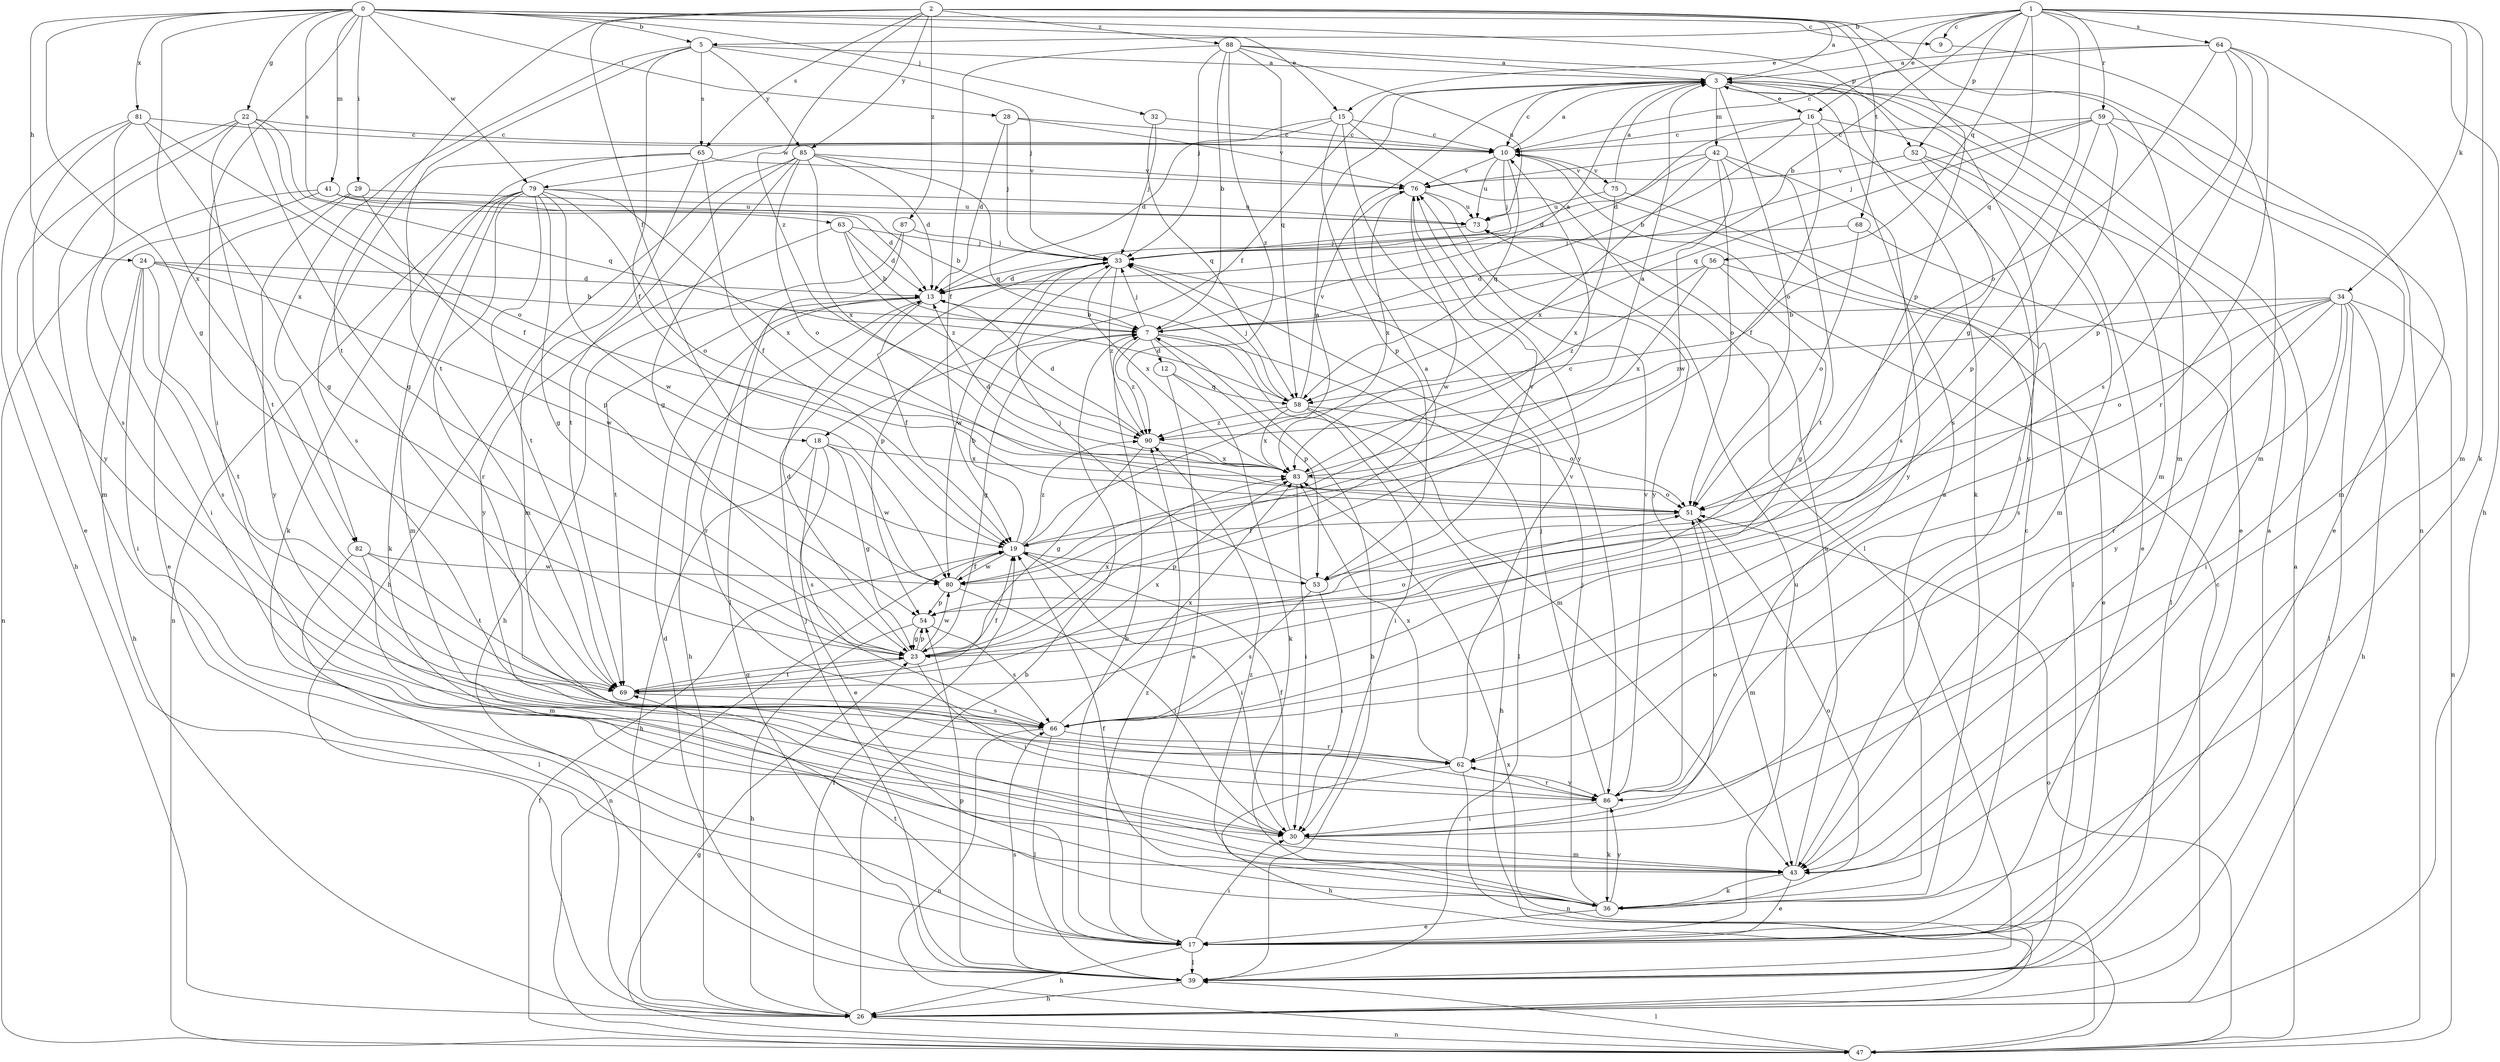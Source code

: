 strict digraph  {
0;
1;
2;
3;
5;
7;
9;
10;
12;
13;
15;
16;
17;
18;
19;
22;
23;
24;
26;
28;
29;
30;
32;
33;
34;
36;
39;
41;
42;
43;
47;
51;
52;
53;
54;
56;
58;
59;
62;
63;
64;
65;
66;
68;
69;
73;
75;
76;
79;
80;
81;
82;
83;
85;
86;
87;
88;
90;
0 -> 5  [label=b];
0 -> 9  [label=c];
0 -> 15  [label=e];
0 -> 22  [label=g];
0 -> 23  [label=g];
0 -> 24  [label=h];
0 -> 28  [label=i];
0 -> 29  [label=i];
0 -> 30  [label=i];
0 -> 32  [label=j];
0 -> 41  [label=m];
0 -> 52  [label=p];
0 -> 63  [label=s];
0 -> 79  [label=w];
0 -> 81  [label=x];
0 -> 82  [label=x];
1 -> 5  [label=b];
1 -> 7  [label=b];
1 -> 9  [label=c];
1 -> 15  [label=e];
1 -> 16  [label=e];
1 -> 23  [label=g];
1 -> 26  [label=h];
1 -> 34  [label=k];
1 -> 36  [label=k];
1 -> 52  [label=p];
1 -> 56  [label=q];
1 -> 58  [label=q];
1 -> 59  [label=r];
1 -> 64  [label=s];
2 -> 3  [label=a];
2 -> 18  [label=f];
2 -> 47  [label=n];
2 -> 53  [label=p];
2 -> 65  [label=s];
2 -> 68  [label=t];
2 -> 69  [label=t];
2 -> 85  [label=y];
2 -> 87  [label=z];
2 -> 88  [label=z];
2 -> 90  [label=z];
3 -> 10  [label=c];
3 -> 16  [label=e];
3 -> 18  [label=f];
3 -> 30  [label=i];
3 -> 36  [label=k];
3 -> 42  [label=m];
3 -> 43  [label=m];
3 -> 51  [label=o];
5 -> 3  [label=a];
5 -> 19  [label=f];
5 -> 33  [label=j];
5 -> 65  [label=s];
5 -> 69  [label=t];
5 -> 82  [label=x];
5 -> 85  [label=y];
7 -> 3  [label=a];
7 -> 12  [label=d];
7 -> 23  [label=g];
7 -> 33  [label=j];
7 -> 39  [label=l];
7 -> 43  [label=m];
7 -> 53  [label=p];
7 -> 90  [label=z];
9 -> 43  [label=m];
10 -> 3  [label=a];
10 -> 33  [label=j];
10 -> 58  [label=q];
10 -> 73  [label=u];
10 -> 75  [label=v];
10 -> 76  [label=v];
12 -> 17  [label=e];
12 -> 36  [label=k];
12 -> 58  [label=q];
13 -> 7  [label=b];
13 -> 19  [label=f];
13 -> 26  [label=h];
13 -> 62  [label=r];
13 -> 69  [label=t];
15 -> 10  [label=c];
15 -> 13  [label=d];
15 -> 39  [label=l];
15 -> 53  [label=p];
15 -> 79  [label=w];
15 -> 86  [label=y];
16 -> 7  [label=b];
16 -> 10  [label=c];
16 -> 13  [label=d];
16 -> 17  [label=e];
16 -> 19  [label=f];
16 -> 86  [label=y];
17 -> 7  [label=b];
17 -> 26  [label=h];
17 -> 30  [label=i];
17 -> 39  [label=l];
17 -> 69  [label=t];
17 -> 73  [label=u];
17 -> 90  [label=z];
18 -> 17  [label=e];
18 -> 23  [label=g];
18 -> 26  [label=h];
18 -> 66  [label=s];
18 -> 80  [label=w];
18 -> 83  [label=x];
19 -> 3  [label=a];
19 -> 7  [label=b];
19 -> 30  [label=i];
19 -> 47  [label=n];
19 -> 53  [label=p];
19 -> 80  [label=w];
19 -> 90  [label=z];
22 -> 10  [label=c];
22 -> 17  [label=e];
22 -> 23  [label=g];
22 -> 43  [label=m];
22 -> 51  [label=o];
22 -> 58  [label=q];
22 -> 69  [label=t];
23 -> 3  [label=a];
23 -> 13  [label=d];
23 -> 30  [label=i];
23 -> 51  [label=o];
23 -> 54  [label=p];
23 -> 69  [label=t];
23 -> 80  [label=w];
23 -> 83  [label=x];
24 -> 7  [label=b];
24 -> 13  [label=d];
24 -> 26  [label=h];
24 -> 30  [label=i];
24 -> 66  [label=s];
24 -> 69  [label=t];
24 -> 80  [label=w];
26 -> 7  [label=b];
26 -> 10  [label=c];
26 -> 19  [label=f];
26 -> 47  [label=n];
28 -> 10  [label=c];
28 -> 13  [label=d];
28 -> 33  [label=j];
28 -> 76  [label=v];
29 -> 17  [label=e];
29 -> 54  [label=p];
29 -> 73  [label=u];
29 -> 86  [label=y];
30 -> 19  [label=f];
30 -> 43  [label=m];
30 -> 51  [label=o];
32 -> 10  [label=c];
32 -> 33  [label=j];
32 -> 58  [label=q];
33 -> 13  [label=d];
33 -> 54  [label=p];
33 -> 80  [label=w];
33 -> 83  [label=x];
33 -> 90  [label=z];
34 -> 7  [label=b];
34 -> 26  [label=h];
34 -> 30  [label=i];
34 -> 39  [label=l];
34 -> 47  [label=n];
34 -> 51  [label=o];
34 -> 62  [label=r];
34 -> 66  [label=s];
34 -> 86  [label=y];
34 -> 90  [label=z];
36 -> 3  [label=a];
36 -> 10  [label=c];
36 -> 17  [label=e];
36 -> 19  [label=f];
36 -> 33  [label=j];
36 -> 51  [label=o];
36 -> 86  [label=y];
36 -> 90  [label=z];
39 -> 3  [label=a];
39 -> 7  [label=b];
39 -> 13  [label=d];
39 -> 26  [label=h];
39 -> 33  [label=j];
39 -> 54  [label=p];
39 -> 66  [label=s];
41 -> 7  [label=b];
41 -> 13  [label=d];
41 -> 30  [label=i];
41 -> 47  [label=n];
41 -> 73  [label=u];
42 -> 13  [label=d];
42 -> 51  [label=o];
42 -> 69  [label=t];
42 -> 76  [label=v];
42 -> 80  [label=w];
42 -> 83  [label=x];
42 -> 86  [label=y];
43 -> 17  [label=e];
43 -> 36  [label=k];
43 -> 73  [label=u];
47 -> 3  [label=a];
47 -> 19  [label=f];
47 -> 23  [label=g];
47 -> 39  [label=l];
47 -> 51  [label=o];
47 -> 83  [label=x];
51 -> 19  [label=f];
51 -> 43  [label=m];
52 -> 17  [label=e];
52 -> 43  [label=m];
52 -> 66  [label=s];
52 -> 76  [label=v];
53 -> 30  [label=i];
53 -> 33  [label=j];
53 -> 66  [label=s];
53 -> 76  [label=v];
54 -> 23  [label=g];
54 -> 26  [label=h];
54 -> 66  [label=s];
56 -> 13  [label=d];
56 -> 17  [label=e];
56 -> 23  [label=g];
56 -> 83  [label=x];
56 -> 90  [label=z];
58 -> 26  [label=h];
58 -> 30  [label=i];
58 -> 33  [label=j];
58 -> 51  [label=o];
58 -> 76  [label=v];
58 -> 83  [label=x];
58 -> 90  [label=z];
59 -> 10  [label=c];
59 -> 17  [label=e];
59 -> 33  [label=j];
59 -> 43  [label=m];
59 -> 54  [label=p];
59 -> 58  [label=q];
59 -> 66  [label=s];
62 -> 26  [label=h];
62 -> 47  [label=n];
62 -> 76  [label=v];
62 -> 83  [label=x];
62 -> 86  [label=y];
63 -> 7  [label=b];
63 -> 13  [label=d];
63 -> 33  [label=j];
63 -> 86  [label=y];
63 -> 90  [label=z];
64 -> 3  [label=a];
64 -> 10  [label=c];
64 -> 43  [label=m];
64 -> 51  [label=o];
64 -> 54  [label=p];
64 -> 62  [label=r];
64 -> 66  [label=s];
65 -> 19  [label=f];
65 -> 36  [label=k];
65 -> 43  [label=m];
65 -> 66  [label=s];
65 -> 76  [label=v];
66 -> 39  [label=l];
66 -> 47  [label=n];
66 -> 62  [label=r];
66 -> 83  [label=x];
68 -> 33  [label=j];
68 -> 39  [label=l];
68 -> 51  [label=o];
69 -> 19  [label=f];
69 -> 23  [label=g];
69 -> 66  [label=s];
69 -> 83  [label=x];
73 -> 33  [label=j];
75 -> 3  [label=a];
75 -> 39  [label=l];
75 -> 73  [label=u];
75 -> 83  [label=x];
76 -> 73  [label=u];
76 -> 80  [label=w];
76 -> 83  [label=x];
76 -> 86  [label=y];
79 -> 23  [label=g];
79 -> 36  [label=k];
79 -> 43  [label=m];
79 -> 47  [label=n];
79 -> 51  [label=o];
79 -> 62  [label=r];
79 -> 69  [label=t];
79 -> 73  [label=u];
79 -> 80  [label=w];
79 -> 83  [label=x];
80 -> 10  [label=c];
80 -> 19  [label=f];
80 -> 30  [label=i];
80 -> 54  [label=p];
81 -> 10  [label=c];
81 -> 19  [label=f];
81 -> 23  [label=g];
81 -> 26  [label=h];
81 -> 66  [label=s];
81 -> 86  [label=y];
82 -> 39  [label=l];
82 -> 43  [label=m];
82 -> 69  [label=t];
82 -> 80  [label=w];
83 -> 3  [label=a];
83 -> 13  [label=d];
83 -> 30  [label=i];
83 -> 51  [label=o];
85 -> 13  [label=d];
85 -> 23  [label=g];
85 -> 26  [label=h];
85 -> 51  [label=o];
85 -> 58  [label=q];
85 -> 69  [label=t];
85 -> 76  [label=v];
85 -> 83  [label=x];
86 -> 30  [label=i];
86 -> 33  [label=j];
86 -> 36  [label=k];
86 -> 62  [label=r];
86 -> 76  [label=v];
87 -> 26  [label=h];
87 -> 33  [label=j];
87 -> 39  [label=l];
88 -> 3  [label=a];
88 -> 7  [label=b];
88 -> 19  [label=f];
88 -> 33  [label=j];
88 -> 43  [label=m];
88 -> 58  [label=q];
88 -> 73  [label=u];
88 -> 90  [label=z];
90 -> 13  [label=d];
90 -> 23  [label=g];
90 -> 83  [label=x];
}

